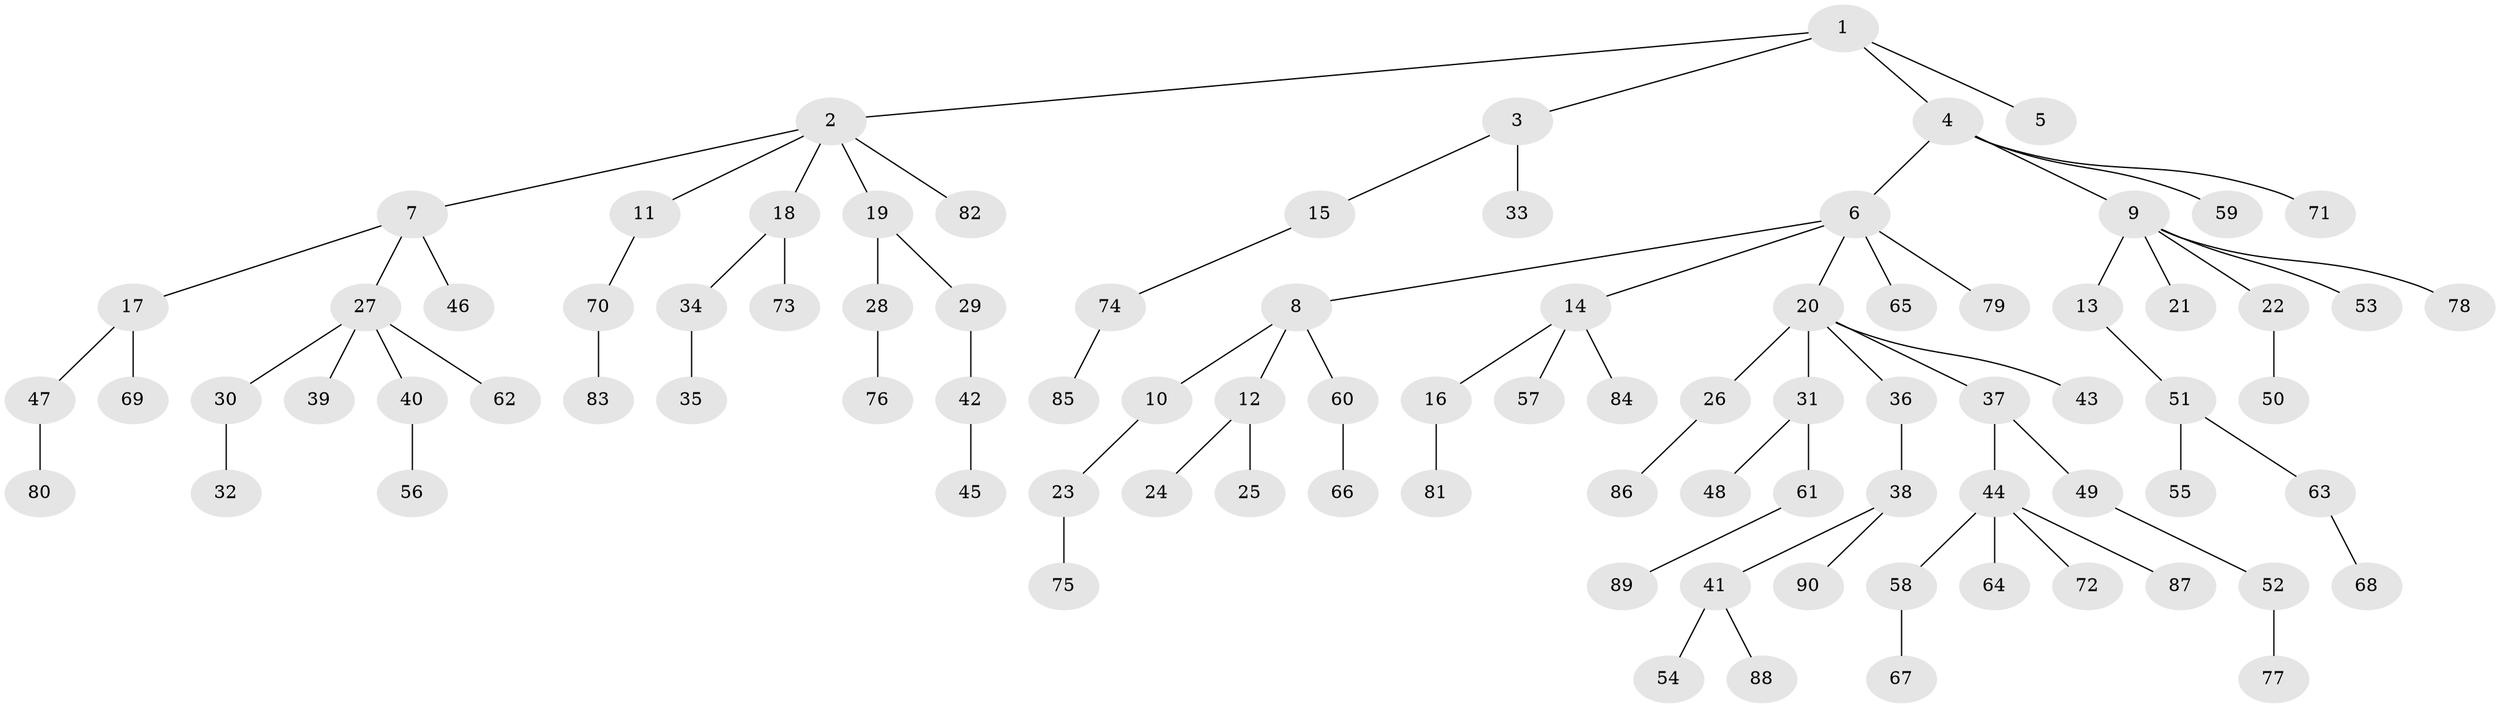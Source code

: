 // Generated by graph-tools (version 1.1) at 2025/36/03/09/25 02:36:55]
// undirected, 90 vertices, 89 edges
graph export_dot {
graph [start="1"]
  node [color=gray90,style=filled];
  1;
  2;
  3;
  4;
  5;
  6;
  7;
  8;
  9;
  10;
  11;
  12;
  13;
  14;
  15;
  16;
  17;
  18;
  19;
  20;
  21;
  22;
  23;
  24;
  25;
  26;
  27;
  28;
  29;
  30;
  31;
  32;
  33;
  34;
  35;
  36;
  37;
  38;
  39;
  40;
  41;
  42;
  43;
  44;
  45;
  46;
  47;
  48;
  49;
  50;
  51;
  52;
  53;
  54;
  55;
  56;
  57;
  58;
  59;
  60;
  61;
  62;
  63;
  64;
  65;
  66;
  67;
  68;
  69;
  70;
  71;
  72;
  73;
  74;
  75;
  76;
  77;
  78;
  79;
  80;
  81;
  82;
  83;
  84;
  85;
  86;
  87;
  88;
  89;
  90;
  1 -- 2;
  1 -- 3;
  1 -- 4;
  1 -- 5;
  2 -- 7;
  2 -- 11;
  2 -- 18;
  2 -- 19;
  2 -- 82;
  3 -- 15;
  3 -- 33;
  4 -- 6;
  4 -- 9;
  4 -- 59;
  4 -- 71;
  6 -- 8;
  6 -- 14;
  6 -- 20;
  6 -- 65;
  6 -- 79;
  7 -- 17;
  7 -- 27;
  7 -- 46;
  8 -- 10;
  8 -- 12;
  8 -- 60;
  9 -- 13;
  9 -- 21;
  9 -- 22;
  9 -- 53;
  9 -- 78;
  10 -- 23;
  11 -- 70;
  12 -- 24;
  12 -- 25;
  13 -- 51;
  14 -- 16;
  14 -- 57;
  14 -- 84;
  15 -- 74;
  16 -- 81;
  17 -- 47;
  17 -- 69;
  18 -- 34;
  18 -- 73;
  19 -- 28;
  19 -- 29;
  20 -- 26;
  20 -- 31;
  20 -- 36;
  20 -- 37;
  20 -- 43;
  22 -- 50;
  23 -- 75;
  26 -- 86;
  27 -- 30;
  27 -- 39;
  27 -- 40;
  27 -- 62;
  28 -- 76;
  29 -- 42;
  30 -- 32;
  31 -- 48;
  31 -- 61;
  34 -- 35;
  36 -- 38;
  37 -- 44;
  37 -- 49;
  38 -- 41;
  38 -- 90;
  40 -- 56;
  41 -- 54;
  41 -- 88;
  42 -- 45;
  44 -- 58;
  44 -- 64;
  44 -- 72;
  44 -- 87;
  47 -- 80;
  49 -- 52;
  51 -- 55;
  51 -- 63;
  52 -- 77;
  58 -- 67;
  60 -- 66;
  61 -- 89;
  63 -- 68;
  70 -- 83;
  74 -- 85;
}
